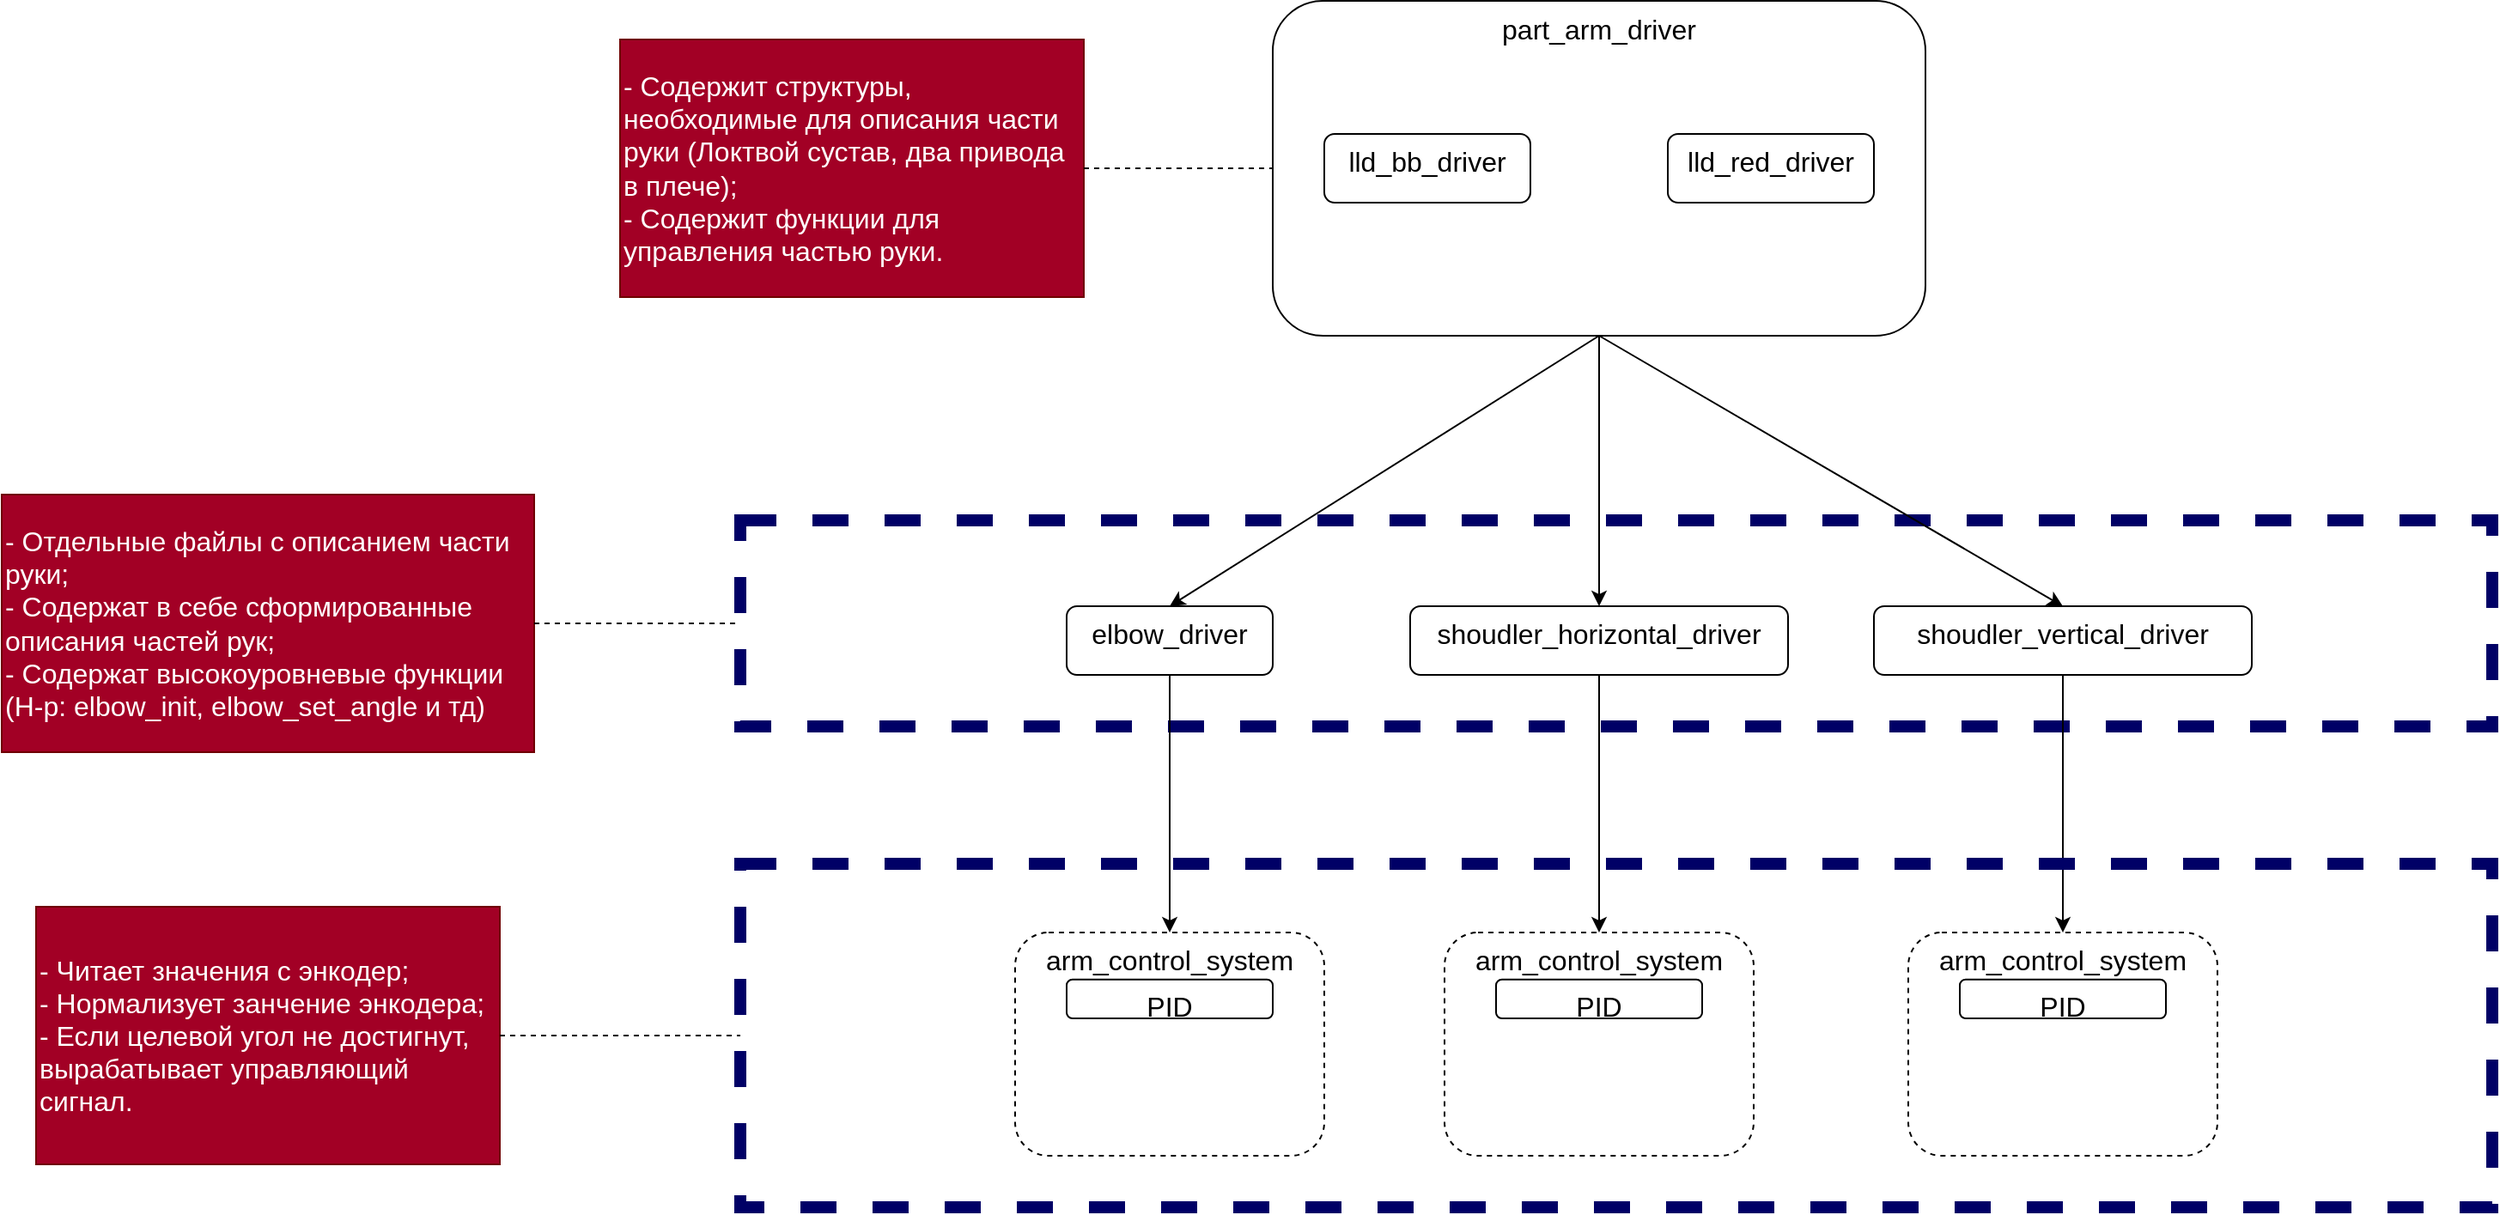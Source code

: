 <mxfile version="15.5.4" type="embed"><diagram id="mrr0qxITVwM2xC_Y0Boq" name="Page-1"><mxGraphModel dx="1462" dy="1667" grid="1" gridSize="10" guides="1" tooltips="1" connect="1" arrows="1" fold="1" page="1" pageScale="1" pageWidth="850" pageHeight="1100" math="0" shadow="0"><root><mxCell id="0"/><mxCell id="1" parent="0"/><mxCell id="27" value="" style="rounded=0;whiteSpace=wrap;html=1;dashed=1;fillColor=none;strokeColor=#000066;strokeWidth=7;" vertex="1" parent="1"><mxGeometry x="-90" y="120" width="1020" height="120" as="geometry"/></mxCell><mxCell id="2" value="part_arm_driver" style="rounded=1;whiteSpace=wrap;html=1;fontSize=16;verticalAlign=top;" vertex="1" parent="1"><mxGeometry x="220" y="-182.5" width="380" height="195" as="geometry"/></mxCell><mxCell id="3" value="- Содержит структуры, необходимые для описания части руки (Локтвой сустав, два привода в плече);&lt;br&gt;- Содержит функции для управления частью руки." style="rounded=0;whiteSpace=wrap;html=1;fontSize=16;fillColor=#a20025;fontColor=#ffffff;strokeColor=#6F0000;align=left;" vertex="1" parent="1"><mxGeometry x="-160" y="-160" width="270" height="150" as="geometry"/></mxCell><mxCell id="4" value="" style="endArrow=none;dashed=1;html=1;fontSize=16;" edge="1" parent="1" source="3" target="2"><mxGeometry width="50" height="50" relative="1" as="geometry"><mxPoint x="320" y="365" as="sourcePoint"/><mxPoint x="360" y="365" as="targetPoint"/></mxGeometry></mxCell><mxCell id="5" value="" style="edgeStyle=none;html=1;fontSize=16;entryX=0.5;entryY=0;entryDx=0;entryDy=0;exitX=0.5;exitY=1;exitDx=0;exitDy=0;" edge="1" parent="1" source="2" target="11"><mxGeometry relative="1" as="geometry"><mxPoint x="410.003" y="95" as="sourcePoint"/><mxPoint x="680" y="160" as="targetPoint"/></mxGeometry></mxCell><mxCell id="6" value="" style="edgeStyle=none;html=1;fontSize=16;entryX=0.5;entryY=0;entryDx=0;entryDy=0;exitX=0.5;exitY=1;exitDx=0;exitDy=0;" edge="1" parent="1" source="2" target="9"><mxGeometry relative="1" as="geometry"><mxPoint x="409.503" y="95" as="sourcePoint"/><mxPoint x="410" y="240" as="targetPoint"/></mxGeometry></mxCell><mxCell id="7" value="" style="edgeStyle=none;html=1;fontSize=16;entryX=0.5;entryY=0;entryDx=0;entryDy=0;exitX=0.5;exitY=1;exitDx=0;exitDy=0;" edge="1" parent="1" source="2" target="8"><mxGeometry relative="1" as="geometry"><mxPoint x="409.503" y="95" as="sourcePoint"/><mxPoint x="240" y="240" as="targetPoint"/></mxGeometry></mxCell><mxCell id="8" value="elbow_driver" style="rounded=1;whiteSpace=wrap;html=1;fontSize=16;verticalAlign=top;" vertex="1" parent="1"><mxGeometry x="100" y="170" width="120" height="40" as="geometry"/></mxCell><mxCell id="9" value="shoudler_horizontal_driver" style="rounded=1;whiteSpace=wrap;html=1;fontSize=16;verticalAlign=top;" vertex="1" parent="1"><mxGeometry x="300" y="170" width="220" height="40" as="geometry"/></mxCell><mxCell id="11" value="shoudler_vertical_driver" style="rounded=1;whiteSpace=wrap;html=1;fontSize=16;verticalAlign=top;" vertex="1" parent="1"><mxGeometry x="570" y="170" width="220" height="40" as="geometry"/></mxCell><mxCell id="15" value="" style="group" vertex="1" connectable="0" parent="1"><mxGeometry x="70" y="360" width="180" height="130" as="geometry"/></mxCell><mxCell id="16" value="arm_control_system" style="rounded=1;whiteSpace=wrap;html=1;fontSize=16;dashed=1;verticalAlign=top;" vertex="1" parent="15"><mxGeometry width="180" height="130" as="geometry"/></mxCell><mxCell id="25" value="PID" style="rounded=1;whiteSpace=wrap;html=1;fontSize=16;verticalAlign=top;" vertex="1" parent="15"><mxGeometry x="30" y="27.37" width="120" height="22.63" as="geometry"/></mxCell><mxCell id="20" value="" style="edgeStyle=none;html=1;fontSize=16;exitX=0.5;exitY=1;exitDx=0;exitDy=0;entryX=0.5;entryY=0;entryDx=0;entryDy=0;" edge="1" parent="1" source="9" target="39"><mxGeometry relative="1" as="geometry"><mxPoint x="409.283" y="280.0" as="sourcePoint"/><mxPoint x="410" y="360" as="targetPoint"/></mxGeometry></mxCell><mxCell id="21" value="" style="edgeStyle=none;html=1;fontSize=16;exitX=0.5;exitY=1;exitDx=0;exitDy=0;entryX=0.5;entryY=0;entryDx=0;entryDy=0;" edge="1" parent="1" source="11" target="42"><mxGeometry relative="1" as="geometry"><mxPoint x="429.503" y="115.0" as="sourcePoint"/><mxPoint x="680" y="360" as="targetPoint"/></mxGeometry></mxCell><mxCell id="22" value="" style="edgeStyle=none;html=1;fontSize=16;exitX=0.5;exitY=1;exitDx=0;exitDy=0;entryX=0.5;entryY=0;entryDx=0;entryDy=0;" edge="1" parent="1" source="8" target="16"><mxGeometry relative="1" as="geometry"><mxPoint x="690" y="210" as="sourcePoint"/><mxPoint x="410" y="380" as="targetPoint"/></mxGeometry></mxCell><mxCell id="23" value="- Читает значения с энкодер;&lt;br&gt;- Нормализует занчение энкодера;&lt;br&gt;- Если целевой угол не достигнут, вырабатывает управляющий сигнал." style="rounded=0;whiteSpace=wrap;html=1;fontSize=16;fillColor=#a20025;fontColor=#ffffff;strokeColor=#6F0000;align=left;" vertex="1" parent="1"><mxGeometry x="-500" y="345" width="270" height="150" as="geometry"/></mxCell><mxCell id="24" value="" style="endArrow=none;dashed=1;html=1;fontSize=16;exitX=1;exitY=0.5;exitDx=0;exitDy=0;entryX=0;entryY=0.5;entryDx=0;entryDy=0;" edge="1" parent="1" source="23" target="44"><mxGeometry width="50" height="50" relative="1" as="geometry"><mxPoint x="160" y="18.191" as="sourcePoint"/><mxPoint x="217.273" y="45" as="targetPoint"/></mxGeometry></mxCell><mxCell id="28" value="- Отдельные файлы с описанием части руки;&lt;br&gt;- Содержат в себе сформированные описания частей рук;&lt;br&gt;- Содержат высокоуровневые функции (Н-р: elbow_init, elbow_set_angle и тд)" style="rounded=0;whiteSpace=wrap;html=1;fontSize=16;fillColor=#a20025;fontColor=#ffffff;strokeColor=#6F0000;align=left;" vertex="1" parent="1"><mxGeometry x="-520" y="105" width="310" height="150" as="geometry"/></mxCell><mxCell id="29" value="" style="endArrow=none;dashed=1;html=1;fontSize=16;entryX=0;entryY=0.5;entryDx=0;entryDy=0;" edge="1" parent="1" source="28" target="27"><mxGeometry width="50" height="50" relative="1" as="geometry"><mxPoint x="-280" y="515" as="sourcePoint"/><mxPoint x="-150" y="190" as="targetPoint"/></mxGeometry></mxCell><mxCell id="35" value="lld_red_driver" style="rounded=1;whiteSpace=wrap;html=1;fontSize=16;verticalAlign=top;" vertex="1" parent="1"><mxGeometry x="450" y="-105" width="120" height="40" as="geometry"/></mxCell><mxCell id="34" value="lld_bb_driver" style="rounded=1;whiteSpace=wrap;html=1;fontSize=16;verticalAlign=top;" vertex="1" parent="1"><mxGeometry x="250" y="-105" width="120" height="40" as="geometry"/></mxCell><mxCell id="38" value="" style="group" vertex="1" connectable="0" parent="1"><mxGeometry x="320" y="360" width="180" height="130" as="geometry"/></mxCell><mxCell id="39" value="arm_control_system" style="rounded=1;whiteSpace=wrap;html=1;fontSize=16;dashed=1;verticalAlign=top;" vertex="1" parent="38"><mxGeometry width="180" height="130" as="geometry"/></mxCell><mxCell id="40" value="PID" style="rounded=1;whiteSpace=wrap;html=1;fontSize=16;verticalAlign=top;" vertex="1" parent="38"><mxGeometry x="30" y="27.37" width="120" height="22.63" as="geometry"/></mxCell><mxCell id="41" value="" style="group" vertex="1" connectable="0" parent="1"><mxGeometry x="590" y="360" width="180" height="130" as="geometry"/></mxCell><mxCell id="42" value="arm_control_system" style="rounded=1;whiteSpace=wrap;html=1;fontSize=16;dashed=1;verticalAlign=top;" vertex="1" parent="41"><mxGeometry width="180" height="130" as="geometry"/></mxCell><mxCell id="43" value="PID" style="rounded=1;whiteSpace=wrap;html=1;fontSize=16;verticalAlign=top;" vertex="1" parent="41"><mxGeometry x="30" y="27.37" width="120" height="22.63" as="geometry"/></mxCell><mxCell id="44" value="" style="rounded=0;whiteSpace=wrap;html=1;dashed=1;fillColor=none;strokeColor=#000066;strokeWidth=7;" vertex="1" parent="1"><mxGeometry x="-90" y="320" width="1020" height="200" as="geometry"/></mxCell></root></mxGraphModel></diagram></mxfile>